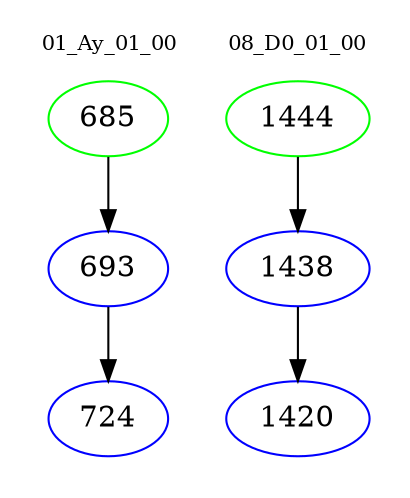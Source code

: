 digraph{
subgraph cluster_0 {
color = white
label = "01_Ay_01_00";
fontsize=10;
T0_685 [label="685", color="green"]
T0_685 -> T0_693 [color="black"]
T0_693 [label="693", color="blue"]
T0_693 -> T0_724 [color="black"]
T0_724 [label="724", color="blue"]
}
subgraph cluster_1 {
color = white
label = "08_D0_01_00";
fontsize=10;
T1_1444 [label="1444", color="green"]
T1_1444 -> T1_1438 [color="black"]
T1_1438 [label="1438", color="blue"]
T1_1438 -> T1_1420 [color="black"]
T1_1420 [label="1420", color="blue"]
}
}
